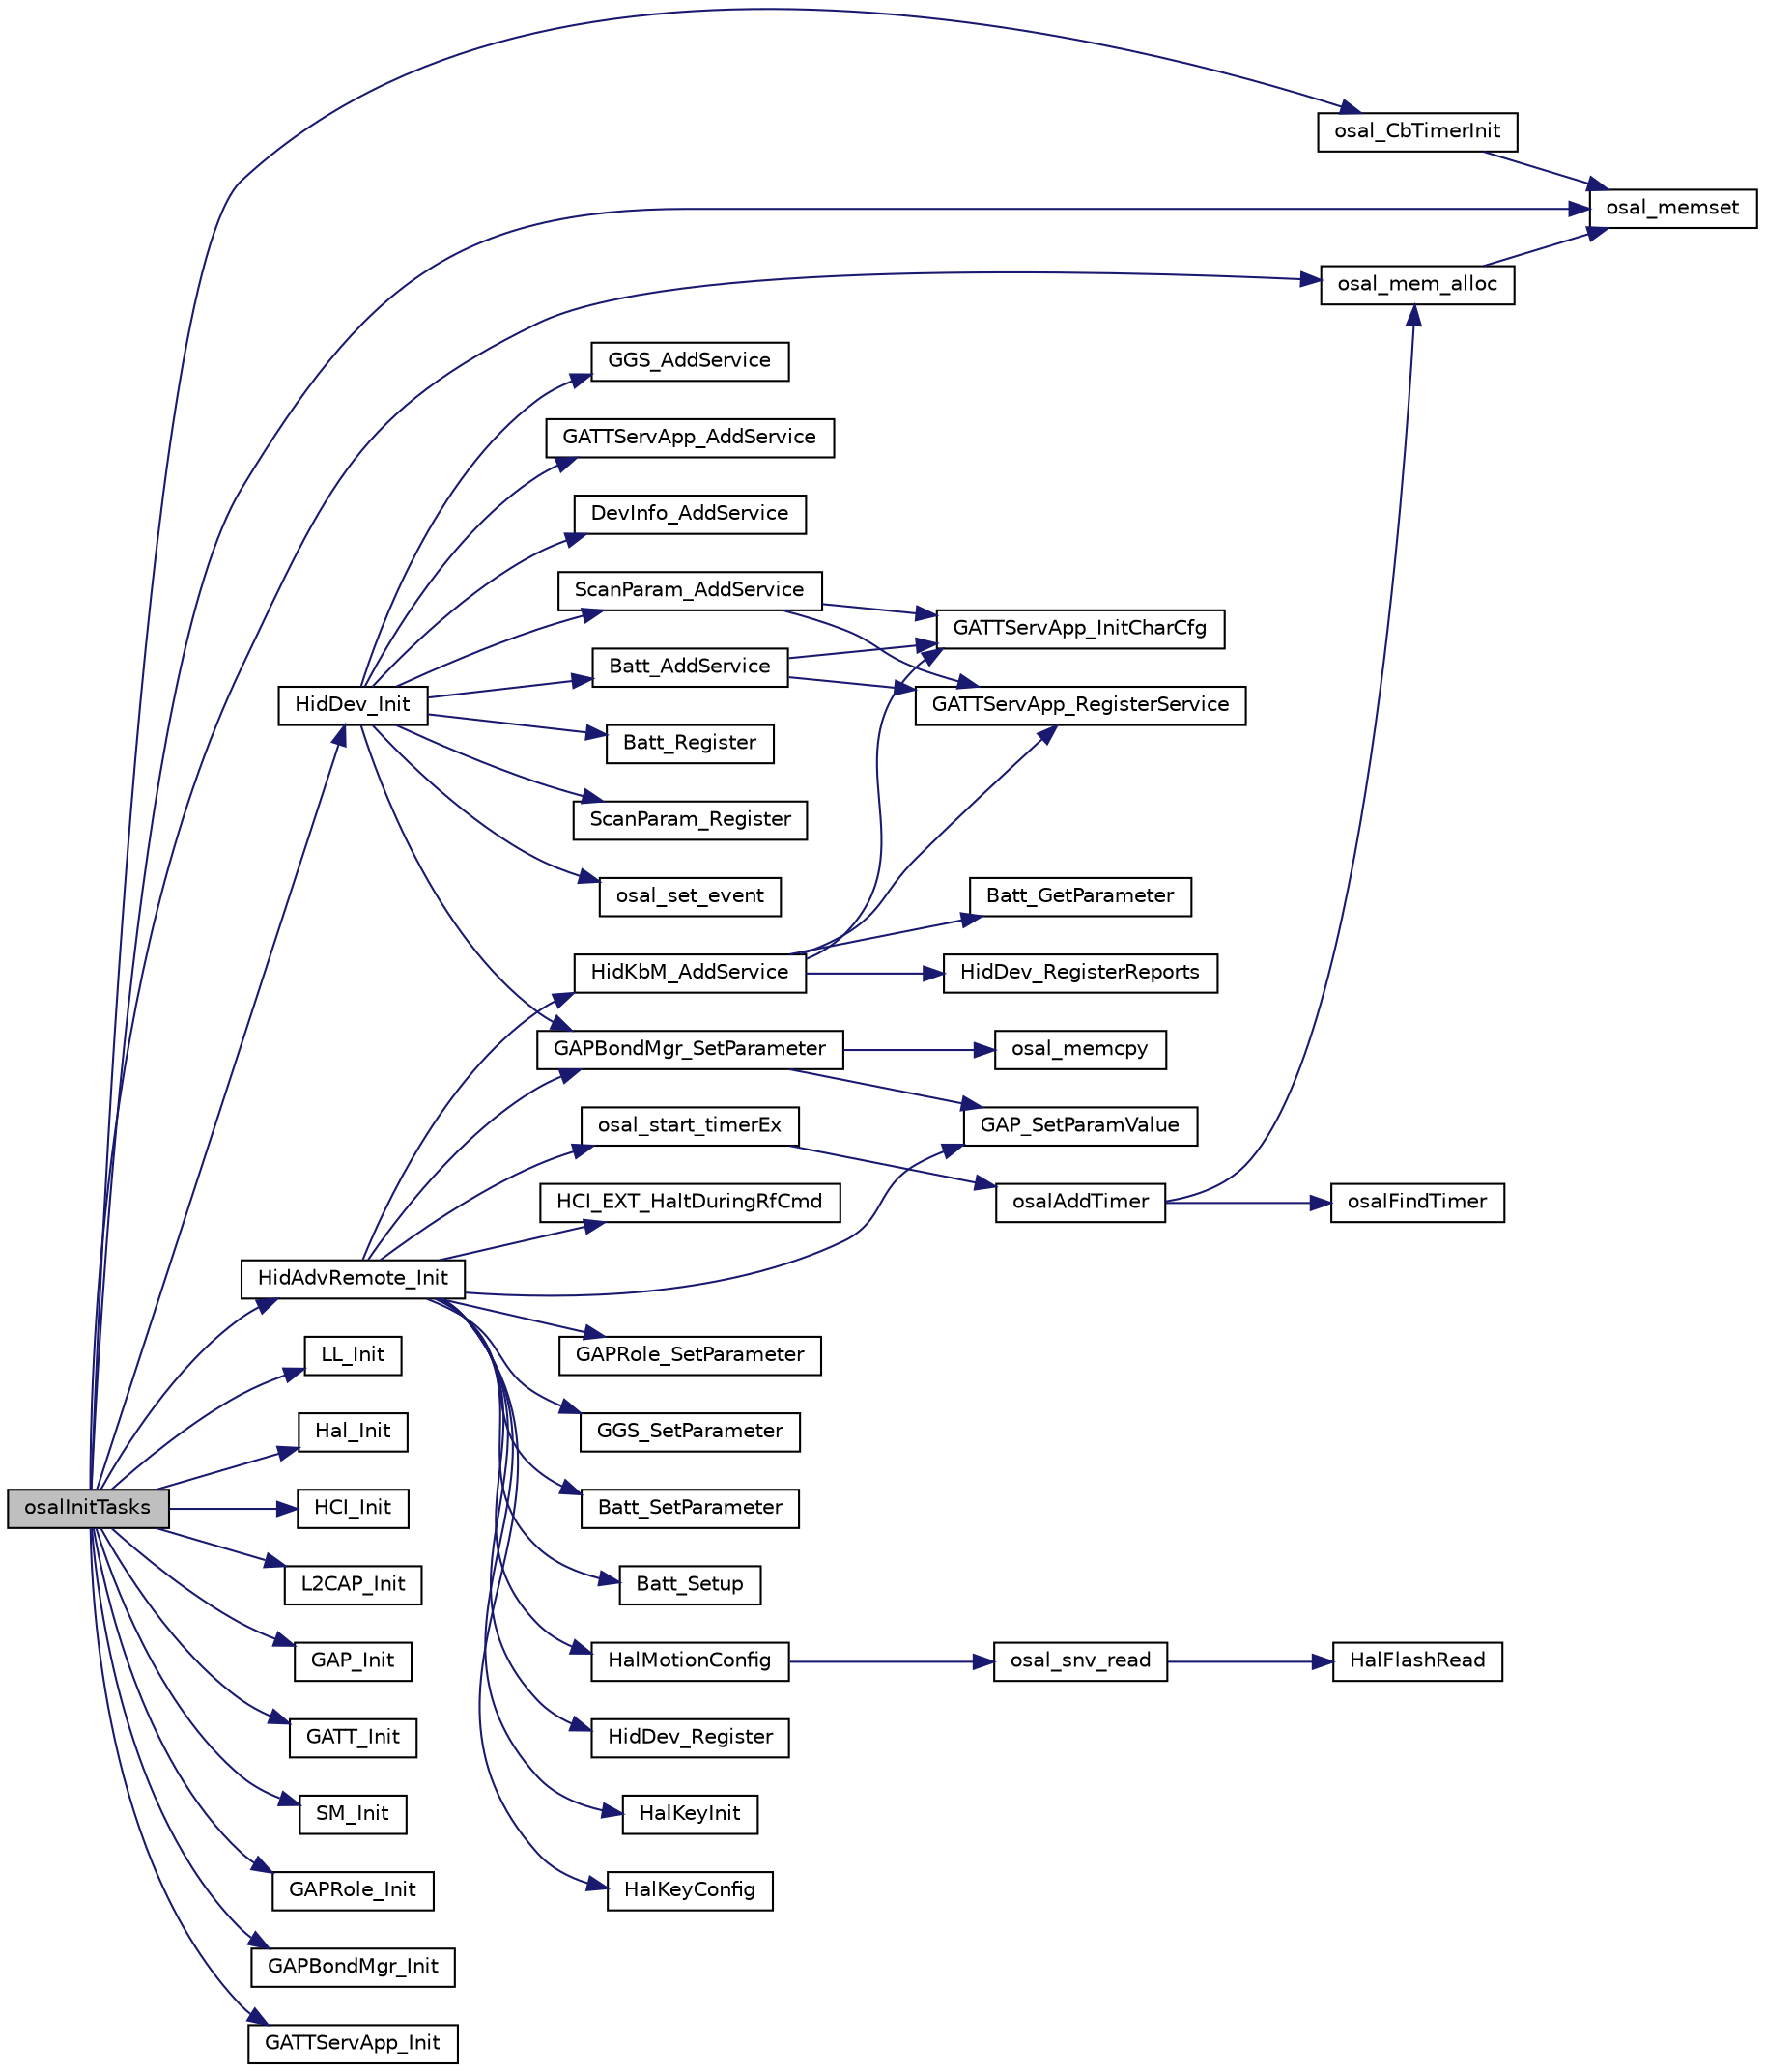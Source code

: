 digraph "osalInitTasks"
{
  edge [fontname="Helvetica",fontsize="10",labelfontname="Helvetica",labelfontsize="10"];
  node [fontname="Helvetica",fontsize="10",shape=record];
  rankdir="LR";
  Node1 [label="osalInitTasks",height=0.2,width=0.4,color="black", fillcolor="grey75", style="filled" fontcolor="black"];
  Node1 -> Node2 [color="midnightblue",fontsize="10",style="solid",fontname="Helvetica"];
  Node2 [label="osal_mem_alloc",height=0.2,width=0.4,color="black", fillcolor="white", style="filled",URL="$_o_s_a_l___memory_8c.html#ae5cbc213a1cab3be5f0963a4b75408c4"];
  Node2 -> Node3 [color="midnightblue",fontsize="10",style="solid",fontname="Helvetica"];
  Node3 [label="osal_memset",height=0.2,width=0.4,color="black", fillcolor="white", style="filled",URL="$_o_s_a_l_8c.html#a7a416b7daf0407f6a1b92b71fc12847e"];
  Node1 -> Node3 [color="midnightblue",fontsize="10",style="solid",fontname="Helvetica"];
  Node1 -> Node4 [color="midnightblue",fontsize="10",style="solid",fontname="Helvetica"];
  Node4 [label="LL_Init",height=0.2,width=0.4,color="black", fillcolor="white", style="filled",URL="$ll_8h.html#a11a0823bf0185b6b6ec735fd1b4931ef"];
  Node1 -> Node5 [color="midnightblue",fontsize="10",style="solid",fontname="Helvetica"];
  Node5 [label="Hal_Init",height=0.2,width=0.4,color="black", fillcolor="white", style="filled",URL="$common_2hal__drivers_8c.html#ad92a6736973d6d3424450a8b51a98e07"];
  Node1 -> Node6 [color="midnightblue",fontsize="10",style="solid",fontname="Helvetica"];
  Node6 [label="HCI_Init",height=0.2,width=0.4,color="black", fillcolor="white", style="filled",URL="$hci__tl_8h.html#af1ad4d1a6185a69d0137298b5f177f73"];
  Node1 -> Node7 [color="midnightblue",fontsize="10",style="solid",fontname="Helvetica"];
  Node7 [label="osal_CbTimerInit",height=0.2,width=0.4,color="black", fillcolor="white", style="filled",URL="$osal__cbtimer_8c.html#a56e3b0a7d97d62d978d19ccab28e1cb0"];
  Node7 -> Node3 [color="midnightblue",fontsize="10",style="solid",fontname="Helvetica"];
  Node1 -> Node8 [color="midnightblue",fontsize="10",style="solid",fontname="Helvetica"];
  Node8 [label="L2CAP_Init",height=0.2,width=0.4,color="black", fillcolor="white", style="filled",URL="$l2cap_8h.html#a7349815058a63eaebf0189cb989cad7d"];
  Node1 -> Node9 [color="midnightblue",fontsize="10",style="solid",fontname="Helvetica"];
  Node9 [label="GAP_Init",height=0.2,width=0.4,color="black", fillcolor="white", style="filled",URL="$gap_8h.html#a1ada34c4c42e58cf6519a1217853b95c"];
  Node1 -> Node10 [color="midnightblue",fontsize="10",style="solid",fontname="Helvetica"];
  Node10 [label="GATT_Init",height=0.2,width=0.4,color="black", fillcolor="white", style="filled",URL="$gatt_8h.html#af5204bbdc809eca6c0e4730017b1a7aa"];
  Node1 -> Node11 [color="midnightblue",fontsize="10",style="solid",fontname="Helvetica"];
  Node11 [label="SM_Init",height=0.2,width=0.4,color="black", fillcolor="white", style="filled",URL="$sm_8h.html#a6ac56a994477267e2c05240b7502615f"];
  Node1 -> Node12 [color="midnightblue",fontsize="10",style="solid",fontname="Helvetica"];
  Node12 [label="GAPRole_Init",height=0.2,width=0.4,color="black", fillcolor="white", style="filled",URL="$broadcaster_8c.html#a130c5e67ee156f2248d8d71bd995050e"];
  Node1 -> Node13 [color="midnightblue",fontsize="10",style="solid",fontname="Helvetica"];
  Node13 [label="GAPBondMgr_Init",height=0.2,width=0.4,color="black", fillcolor="white", style="filled",URL="$gapbondmgr_8h.html#a673d2c847a9a8d29d0c94c711c1a545f"];
  Node1 -> Node14 [color="midnightblue",fontsize="10",style="solid",fontname="Helvetica"];
  Node14 [label="GATTServApp_Init",height=0.2,width=0.4,color="black", fillcolor="white", style="filled",URL="$gattservapp_8h.html#ac5fd979a3c4cf21212d751f9d6e9ddbb"];
  Node1 -> Node15 [color="midnightblue",fontsize="10",style="solid",fontname="Helvetica"];
  Node15 [label="HidDev_Init",height=0.2,width=0.4,color="black", fillcolor="white", style="filled",URL="$hiddev_8c.html#a375a694c66f488f2c56e23f27d690721"];
  Node15 -> Node16 [color="midnightblue",fontsize="10",style="solid",fontname="Helvetica"];
  Node16 [label="GAPBondMgr_SetParameter",height=0.2,width=0.4,color="black", fillcolor="white", style="filled",URL="$group___g_a_p_r_o_l_e_s___b_o_n_d_m_g_r___a_p_i.html#ga8c64e3dc3c38caafb72a9bb37c4b7b53",tooltip="Set a GAP Bond Manager parameter. "];
  Node16 -> Node17 [color="midnightblue",fontsize="10",style="solid",fontname="Helvetica"];
  Node17 [label="osal_memcpy",height=0.2,width=0.4,color="black", fillcolor="white", style="filled",URL="$_o_s_a_l_8c.html#ab944e6de468a807639e215e24ed0ddbc"];
  Node16 -> Node18 [color="midnightblue",fontsize="10",style="solid",fontname="Helvetica"];
  Node18 [label="GAP_SetParamValue",height=0.2,width=0.4,color="black", fillcolor="white", style="filled",URL="$group___g_a_p___a_p_i.html#ga45fab6682fc253681d7abe697a4fc0b5",tooltip="Set a GAP Parameter value. Use this function to change the default GAP parameter values. "];
  Node15 -> Node19 [color="midnightblue",fontsize="10",style="solid",fontname="Helvetica"];
  Node19 [label="GGS_AddService",height=0.2,width=0.4,color="black", fillcolor="white", style="filled",URL="$gapgattserver_8h.html#a378d66bb6f1fc9863df3727a6920c752",tooltip="Add function for the GAP GATT Service. "];
  Node15 -> Node20 [color="midnightblue",fontsize="10",style="solid",fontname="Helvetica"];
  Node20 [label="GATTServApp_AddService",height=0.2,width=0.4,color="black", fillcolor="white", style="filled",URL="$group___g_a_t_t___s_e_r_v___a_p_p___a_p_i.html#ga726a49f31f433e4d38257002f2179f67",tooltip="Add function for the GATT Service. "];
  Node15 -> Node21 [color="midnightblue",fontsize="10",style="solid",fontname="Helvetica"];
  Node21 [label="DevInfo_AddService",height=0.2,width=0.4,color="black", fillcolor="white", style="filled",URL="$devinfoservice_8c.html#ad0caa0b1979e874973e9478e7cf9e74b"];
  Node15 -> Node22 [color="midnightblue",fontsize="10",style="solid",fontname="Helvetica"];
  Node22 [label="Batt_AddService",height=0.2,width=0.4,color="black", fillcolor="white", style="filled",URL="$battservice_8c.html#a39e8c44103048166b029a42c4164f8b3"];
  Node22 -> Node23 [color="midnightblue",fontsize="10",style="solid",fontname="Helvetica"];
  Node23 [label="GATTServApp_InitCharCfg",height=0.2,width=0.4,color="black", fillcolor="white", style="filled",URL="$group___g_a_t_t___s_e_r_v___a_p_p___a_p_i.html#gaa547859c48b173ca305804106db58a5c",tooltip="Initialize the client characteristic configuration table. "];
  Node22 -> Node24 [color="midnightblue",fontsize="10",style="solid",fontname="Helvetica"];
  Node24 [label="GATTServApp_RegisterService",height=0.2,width=0.4,color="black", fillcolor="white", style="filled",URL="$group___g_a_t_t___s_e_r_v___a_p_p___a_p_i.html#gad7307aa233319061ec29184e4b3caf80",tooltip="Register a service&#39;s attribute list and callback functions with the GATT Server Application. "];
  Node15 -> Node25 [color="midnightblue",fontsize="10",style="solid",fontname="Helvetica"];
  Node25 [label="ScanParam_AddService",height=0.2,width=0.4,color="black", fillcolor="white", style="filled",URL="$scanparamservice_8c.html#ab1515f578daa011acb6eec747b968477"];
  Node25 -> Node23 [color="midnightblue",fontsize="10",style="solid",fontname="Helvetica"];
  Node25 -> Node24 [color="midnightblue",fontsize="10",style="solid",fontname="Helvetica"];
  Node15 -> Node26 [color="midnightblue",fontsize="10",style="solid",fontname="Helvetica"];
  Node26 [label="Batt_Register",height=0.2,width=0.4,color="black", fillcolor="white", style="filled",URL="$battservice_8c.html#a69b5f431a6e1d3ca81f09d93c93f5789"];
  Node15 -> Node27 [color="midnightblue",fontsize="10",style="solid",fontname="Helvetica"];
  Node27 [label="ScanParam_Register",height=0.2,width=0.4,color="black", fillcolor="white", style="filled",URL="$scanparamservice_8c.html#a7bdf8ebeffc79a13db60d9da3d059fde"];
  Node15 -> Node28 [color="midnightblue",fontsize="10",style="solid",fontname="Helvetica"];
  Node28 [label="osal_set_event",height=0.2,width=0.4,color="black", fillcolor="white", style="filled",URL="$_o_s_a_l_8c.html#a67e62da8a1085ffe8f6a06c88736666a"];
  Node1 -> Node29 [color="midnightblue",fontsize="10",style="solid",fontname="Helvetica"];
  Node29 [label="HidAdvRemote_Init",height=0.2,width=0.4,color="black", fillcolor="white", style="filled",URL="$hid_adv_remote_8c.html#a9214b13e8b16b75583726016c869ff23"];
  Node29 -> Node18 [color="midnightblue",fontsize="10",style="solid",fontname="Helvetica"];
  Node29 -> Node30 [color="midnightblue",fontsize="10",style="solid",fontname="Helvetica"];
  Node30 [label="GAPRole_SetParameter",height=0.2,width=0.4,color="black", fillcolor="white", style="filled",URL="$group___g_a_p_r_o_l_e_s___b_r_o_a_d_c_a_s_t_e_r___a_p_i.html#ga951a64ccae7a5c1373642836d2afd4ce",tooltip="Set a GAP Role parameter. "];
  Node29 -> Node31 [color="midnightblue",fontsize="10",style="solid",fontname="Helvetica"];
  Node31 [label="GGS_SetParameter",height=0.2,width=0.4,color="black", fillcolor="white", style="filled",URL="$gapgattserver_8h.html#aa199a7c7fe4464c84e4440135d2e91f8",tooltip="Set a GAP GATT Server parameter. "];
  Node29 -> Node16 [color="midnightblue",fontsize="10",style="solid",fontname="Helvetica"];
  Node29 -> Node32 [color="midnightblue",fontsize="10",style="solid",fontname="Helvetica"];
  Node32 [label="Batt_SetParameter",height=0.2,width=0.4,color="black", fillcolor="white", style="filled",URL="$battservice_8c.html#a8c406e1b849564f7df137cb2dfbb11d1"];
  Node29 -> Node33 [color="midnightblue",fontsize="10",style="solid",fontname="Helvetica"];
  Node33 [label="Batt_Setup",height=0.2,width=0.4,color="black", fillcolor="white", style="filled",URL="$battservice_8c.html#a67c07f2dfcc7cfe2e0f33bc3562f53d8"];
  Node29 -> Node34 [color="midnightblue",fontsize="10",style="solid",fontname="Helvetica"];
  Node34 [label="HidKbM_AddService",height=0.2,width=0.4,color="black", fillcolor="white", style="filled",URL="$hidkbmservice_8c.html#ab6f416f208360578b6ad4377499dbca7"];
  Node34 -> Node23 [color="midnightblue",fontsize="10",style="solid",fontname="Helvetica"];
  Node34 -> Node24 [color="midnightblue",fontsize="10",style="solid",fontname="Helvetica"];
  Node34 -> Node35 [color="midnightblue",fontsize="10",style="solid",fontname="Helvetica"];
  Node35 [label="Batt_GetParameter",height=0.2,width=0.4,color="black", fillcolor="white", style="filled",URL="$battservice_8c.html#aeb9ca9cb6e322f00f1d230886f06adff"];
  Node34 -> Node36 [color="midnightblue",fontsize="10",style="solid",fontname="Helvetica"];
  Node36 [label="HidDev_RegisterReports",height=0.2,width=0.4,color="black", fillcolor="white", style="filled",URL="$hiddev_8c.html#a87012e3e6d662f7b01f5985bf4a2eff8"];
  Node29 -> Node37 [color="midnightblue",fontsize="10",style="solid",fontname="Helvetica"];
  Node37 [label="HidDev_Register",height=0.2,width=0.4,color="black", fillcolor="white", style="filled",URL="$hiddev_8c.html#a924a1f3fef2adef08bd2481b04212af5"];
  Node29 -> Node38 [color="midnightblue",fontsize="10",style="solid",fontname="Helvetica"];
  Node38 [label="HalKeyInit",height=0.2,width=0.4,color="black", fillcolor="white", style="filled",URL="$hal__key_8h.html#ad363b193a30a8190c0b197a3cb0404ad"];
  Node29 -> Node39 [color="midnightblue",fontsize="10",style="solid",fontname="Helvetica"];
  Node39 [label="HalKeyConfig",height=0.2,width=0.4,color="black", fillcolor="white", style="filled",URL="$hal__key_8h.html#a5d9fe95f032d61d3a33a5811a68c1fc9"];
  Node29 -> Node40 [color="midnightblue",fontsize="10",style="solid",fontname="Helvetica"];
  Node40 [label="HalMotionConfig",height=0.2,width=0.4,color="black", fillcolor="white", style="filled",URL="$hal__motion_8c.html#aa82cb8a2d8cab0e2d9188c0a8ba126e1"];
  Node40 -> Node41 [color="midnightblue",fontsize="10",style="solid",fontname="Helvetica"];
  Node41 [label="osal_snv_read",height=0.2,width=0.4,color="black", fillcolor="white", style="filled",URL="$osal__snv_8h.html#a035bb602a38bcd18450be7ad8075ba11"];
  Node41 -> Node42 [color="midnightblue",fontsize="10",style="solid",fontname="Helvetica"];
  Node42 [label="HalFlashRead",height=0.2,width=0.4,color="black", fillcolor="white", style="filled",URL="$_components_2hal_2include_2hal__flash_8h.html#a4db50b53415443f14778d0435ce60725"];
  Node29 -> Node43 [color="midnightblue",fontsize="10",style="solid",fontname="Helvetica"];
  Node43 [label="HCI_EXT_HaltDuringRfCmd",height=0.2,width=0.4,color="black", fillcolor="white", style="filled",URL="$hci_8h.html#a5e5a199bb8c9ed1b8bfa2d39a0b5263d"];
  Node29 -> Node44 [color="midnightblue",fontsize="10",style="solid",fontname="Helvetica"];
  Node44 [label="osal_start_timerEx",height=0.2,width=0.4,color="black", fillcolor="white", style="filled",URL="$_o_s_a_l___timers_8c.html#aa3e6ecb3801d86f27304d0791982c646"];
  Node44 -> Node45 [color="midnightblue",fontsize="10",style="solid",fontname="Helvetica"];
  Node45 [label="osalAddTimer",height=0.2,width=0.4,color="black", fillcolor="white", style="filled",URL="$_o_s_a_l___timers_8c.html#ae62830e096148b7353b2bf07761336d6"];
  Node45 -> Node46 [color="midnightblue",fontsize="10",style="solid",fontname="Helvetica"];
  Node46 [label="osalFindTimer",height=0.2,width=0.4,color="black", fillcolor="white", style="filled",URL="$_o_s_a_l___timers_8c.html#a69f3f300b70eae0a5a483a8db32c4d84"];
  Node45 -> Node2 [color="midnightblue",fontsize="10",style="solid",fontname="Helvetica"];
}
